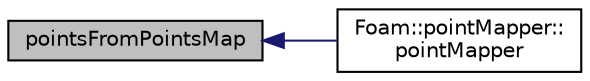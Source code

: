 digraph "pointsFromPointsMap"
{
  bgcolor="transparent";
  edge [fontname="Helvetica",fontsize="10",labelfontname="Helvetica",labelfontsize="10"];
  node [fontname="Helvetica",fontsize="10",shape=record];
  rankdir="LR";
  Node5819 [label="pointsFromPointsMap",height=0.2,width=0.4,color="black", fillcolor="grey75", style="filled", fontcolor="black"];
  Node5819 -> Node5820 [dir="back",color="midnightblue",fontsize="10",style="solid",fontname="Helvetica"];
  Node5820 [label="Foam::pointMapper::\lpointMapper",height=0.2,width=0.4,color="black",URL="$a28409.html#adb5e634792694a5c3b9476271931367d",tooltip="Construct from mapPolyMesh. "];
}
